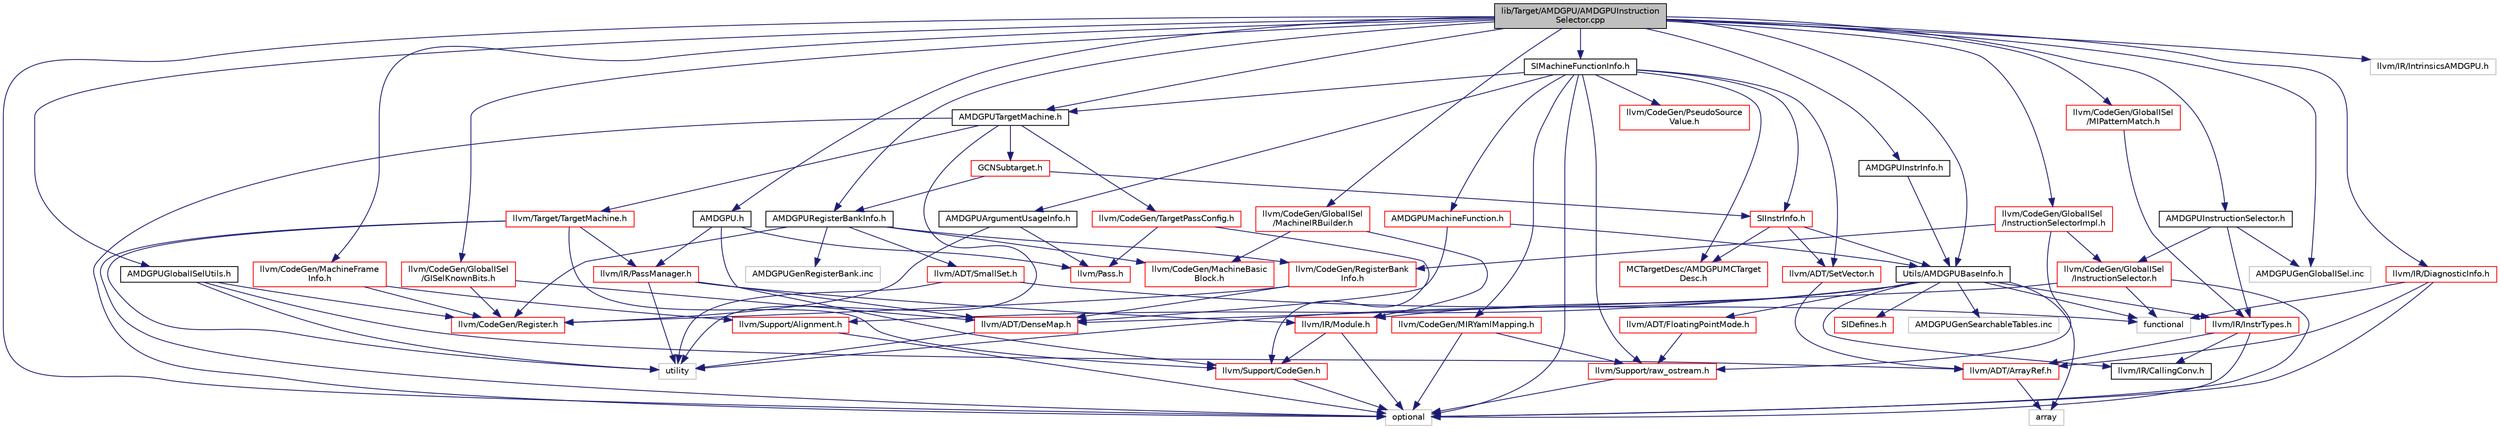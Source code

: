 digraph "lib/Target/AMDGPU/AMDGPUInstructionSelector.cpp"
{
 // LATEX_PDF_SIZE
  bgcolor="transparent";
  edge [fontname="Helvetica",fontsize="10",labelfontname="Helvetica",labelfontsize="10"];
  node [fontname="Helvetica",fontsize="10",shape=record];
  Node1 [label="lib/Target/AMDGPU/AMDGPUInstruction\lSelector.cpp",height=0.2,width=0.4,color="black", fillcolor="grey75", style="filled", fontcolor="black",tooltip=" "];
  Node1 -> Node2 [color="midnightblue",fontsize="10",style="solid",fontname="Helvetica"];
  Node2 [label="AMDGPUInstructionSelector.h",height=0.2,width=0.4,color="black",URL="$AMDGPUInstructionSelector_8h.html",tooltip=" "];
  Node2 -> Node3 [color="midnightblue",fontsize="10",style="solid",fontname="Helvetica"];
  Node3 [label="llvm/CodeGen/GlobalISel\l/InstructionSelector.h",height=0.2,width=0.4,color="red",URL="$InstructionSelector_8h.html",tooltip=" "];
  Node3 -> Node4 [color="midnightblue",fontsize="10",style="solid",fontname="Helvetica"];
  Node4 [label="llvm/ADT/DenseMap.h",height=0.2,width=0.4,color="red",URL="$DenseMap_8h.html",tooltip=" "];
  Node4 -> Node11 [color="midnightblue",fontsize="10",style="solid",fontname="Helvetica"];
  Node11 [label="utility",height=0.2,width=0.4,color="grey75",tooltip=" "];
  Node3 -> Node40 [color="midnightblue",fontsize="10",style="solid",fontname="Helvetica"];
  Node40 [label="functional",height=0.2,width=0.4,color="grey75",tooltip=" "];
  Node3 -> Node46 [color="midnightblue",fontsize="10",style="solid",fontname="Helvetica"];
  Node46 [label="optional",height=0.2,width=0.4,color="grey75",tooltip=" "];
  Node2 -> Node175 [color="midnightblue",fontsize="10",style="solid",fontname="Helvetica"];
  Node175 [label="llvm/IR/InstrTypes.h",height=0.2,width=0.4,color="red",URL="$InstrTypes_8h.html",tooltip=" "];
  Node175 -> Node47 [color="midnightblue",fontsize="10",style="solid",fontname="Helvetica"];
  Node47 [label="llvm/ADT/ArrayRef.h",height=0.2,width=0.4,color="red",URL="$ArrayRef_8h.html",tooltip=" "];
  Node47 -> Node58 [color="midnightblue",fontsize="10",style="solid",fontname="Helvetica"];
  Node58 [label="array",height=0.2,width=0.4,color="grey75",tooltip=" "];
  Node175 -> Node169 [color="midnightblue",fontsize="10",style="solid",fontname="Helvetica"];
  Node169 [label="llvm/IR/CallingConv.h",height=0.2,width=0.4,color="black",URL="$CallingConv_8h.html",tooltip=" "];
  Node175 -> Node46 [color="midnightblue",fontsize="10",style="solid",fontname="Helvetica"];
  Node2 -> Node176 [color="midnightblue",fontsize="10",style="solid",fontname="Helvetica"];
  Node176 [label="AMDGPUGenGlobalISel.inc",height=0.2,width=0.4,color="grey75",tooltip=" "];
  Node1 -> Node177 [color="midnightblue",fontsize="10",style="solid",fontname="Helvetica"];
  Node177 [label="AMDGPU.h",height=0.2,width=0.4,color="black",URL="$AMDGPU_8h.html",tooltip=" "];
  Node177 -> Node178 [color="midnightblue",fontsize="10",style="solid",fontname="Helvetica"];
  Node178 [label="llvm/IR/PassManager.h",height=0.2,width=0.4,color="red",URL="$PassManager_8h.html",tooltip=" "];
  Node178 -> Node4 [color="midnightblue",fontsize="10",style="solid",fontname="Helvetica"];
  Node178 -> Node179 [color="midnightblue",fontsize="10",style="solid",fontname="Helvetica"];
  Node179 [label="llvm/IR/Module.h",height=0.2,width=0.4,color="red",URL="$Module_8h.html",tooltip=" "];
  Node179 -> Node161 [color="midnightblue",fontsize="10",style="solid",fontname="Helvetica"];
  Node161 [label="llvm/Support/CodeGen.h",height=0.2,width=0.4,color="red",URL="$CodeGen_8h.html",tooltip=" "];
  Node161 -> Node46 [color="midnightblue",fontsize="10",style="solid",fontname="Helvetica"];
  Node179 -> Node46 [color="midnightblue",fontsize="10",style="solid",fontname="Helvetica"];
  Node178 -> Node11 [color="midnightblue",fontsize="10",style="solid",fontname="Helvetica"];
  Node177 -> Node197 [color="midnightblue",fontsize="10",style="solid",fontname="Helvetica"];
  Node197 [label="llvm/Pass.h",height=0.2,width=0.4,color="red",URL="$Pass_8h.html",tooltip=" "];
  Node177 -> Node161 [color="midnightblue",fontsize="10",style="solid",fontname="Helvetica"];
  Node1 -> Node204 [color="midnightblue",fontsize="10",style="solid",fontname="Helvetica"];
  Node204 [label="AMDGPUGlobalISelUtils.h",height=0.2,width=0.4,color="black",URL="$AMDGPUGlobalISelUtils_8h.html",tooltip=" "];
  Node204 -> Node47 [color="midnightblue",fontsize="10",style="solid",fontname="Helvetica"];
  Node204 -> Node66 [color="midnightblue",fontsize="10",style="solid",fontname="Helvetica"];
  Node66 [label="llvm/CodeGen/Register.h",height=0.2,width=0.4,color="red",URL="$Register_8h.html",tooltip=" "];
  Node204 -> Node11 [color="midnightblue",fontsize="10",style="solid",fontname="Helvetica"];
  Node1 -> Node205 [color="midnightblue",fontsize="10",style="solid",fontname="Helvetica"];
  Node205 [label="AMDGPUInstrInfo.h",height=0.2,width=0.4,color="black",URL="$AMDGPUInstrInfo_8h.html",tooltip=" "];
  Node205 -> Node206 [color="midnightblue",fontsize="10",style="solid",fontname="Helvetica"];
  Node206 [label="Utils/AMDGPUBaseInfo.h",height=0.2,width=0.4,color="black",URL="$AMDGPUBaseInfo_8h.html",tooltip=" "];
  Node206 -> Node207 [color="midnightblue",fontsize="10",style="solid",fontname="Helvetica"];
  Node207 [label="SIDefines.h",height=0.2,width=0.4,color="red",URL="$SIDefines_8h.html",tooltip=" "];
  Node206 -> Node60 [color="midnightblue",fontsize="10",style="solid",fontname="Helvetica"];
  Node60 [label="llvm/ADT/FloatingPointMode.h",height=0.2,width=0.4,color="red",URL="$FloatingPointMode_8h.html",tooltip=" "];
  Node60 -> Node64 [color="midnightblue",fontsize="10",style="solid",fontname="Helvetica"];
  Node64 [label="llvm/Support/raw_ostream.h",height=0.2,width=0.4,color="red",URL="$raw__ostream_8h.html",tooltip=" "];
  Node64 -> Node46 [color="midnightblue",fontsize="10",style="solid",fontname="Helvetica"];
  Node206 -> Node169 [color="midnightblue",fontsize="10",style="solid",fontname="Helvetica"];
  Node206 -> Node175 [color="midnightblue",fontsize="10",style="solid",fontname="Helvetica"];
  Node206 -> Node179 [color="midnightblue",fontsize="10",style="solid",fontname="Helvetica"];
  Node206 -> Node84 [color="midnightblue",fontsize="10",style="solid",fontname="Helvetica"];
  Node84 [label="llvm/Support/Alignment.h",height=0.2,width=0.4,color="red",URL="$Alignment_8h.html",tooltip=" "];
  Node84 -> Node46 [color="midnightblue",fontsize="10",style="solid",fontname="Helvetica"];
  Node206 -> Node58 [color="midnightblue",fontsize="10",style="solid",fontname="Helvetica"];
  Node206 -> Node40 [color="midnightblue",fontsize="10",style="solid",fontname="Helvetica"];
  Node206 -> Node11 [color="midnightblue",fontsize="10",style="solid",fontname="Helvetica"];
  Node206 -> Node208 [color="midnightblue",fontsize="10",style="solid",fontname="Helvetica"];
  Node208 [label="AMDGPUGenSearchableTables.inc",height=0.2,width=0.4,color="grey75",tooltip=" "];
  Node1 -> Node209 [color="midnightblue",fontsize="10",style="solid",fontname="Helvetica"];
  Node209 [label="AMDGPURegisterBankInfo.h",height=0.2,width=0.4,color="black",URL="$AMDGPURegisterBankInfo_8h.html",tooltip=" "];
  Node209 -> Node107 [color="midnightblue",fontsize="10",style="solid",fontname="Helvetica"];
  Node107 [label="llvm/ADT/SmallSet.h",height=0.2,width=0.4,color="red",URL="$SmallSet_8h.html",tooltip=" "];
  Node107 -> Node40 [color="midnightblue",fontsize="10",style="solid",fontname="Helvetica"];
  Node107 -> Node11 [color="midnightblue",fontsize="10",style="solid",fontname="Helvetica"];
  Node209 -> Node102 [color="midnightblue",fontsize="10",style="solid",fontname="Helvetica"];
  Node102 [label="llvm/CodeGen/MachineBasic\lBlock.h",height=0.2,width=0.4,color="red",URL="$MachineBasicBlock_8h.html",tooltip=" "];
  Node209 -> Node66 [color="midnightblue",fontsize="10",style="solid",fontname="Helvetica"];
  Node209 -> Node210 [color="midnightblue",fontsize="10",style="solid",fontname="Helvetica"];
  Node210 [label="llvm/CodeGen/RegisterBank\lInfo.h",height=0.2,width=0.4,color="red",URL="$RegisterBankInfo_8h.html",tooltip=" "];
  Node210 -> Node4 [color="midnightblue",fontsize="10",style="solid",fontname="Helvetica"];
  Node210 -> Node66 [color="midnightblue",fontsize="10",style="solid",fontname="Helvetica"];
  Node209 -> Node211 [color="midnightblue",fontsize="10",style="solid",fontname="Helvetica"];
  Node211 [label="AMDGPUGenRegisterBank.inc",height=0.2,width=0.4,color="grey75",tooltip=" "];
  Node1 -> Node212 [color="midnightblue",fontsize="10",style="solid",fontname="Helvetica"];
  Node212 [label="AMDGPUTargetMachine.h",height=0.2,width=0.4,color="black",URL="$AMDGPUTargetMachine_8h.html",tooltip=" "];
  Node212 -> Node213 [color="midnightblue",fontsize="10",style="solid",fontname="Helvetica"];
  Node213 [label="GCNSubtarget.h",height=0.2,width=0.4,color="red",URL="$GCNSubtarget_8h.html",tooltip=" "];
  Node213 -> Node209 [color="midnightblue",fontsize="10",style="solid",fontname="Helvetica"];
  Node213 -> Node260 [color="midnightblue",fontsize="10",style="solid",fontname="Helvetica"];
  Node260 [label="SIInstrInfo.h",height=0.2,width=0.4,color="red",URL="$SIInstrInfo_8h.html",tooltip=" "];
  Node260 -> Node263 [color="midnightblue",fontsize="10",style="solid",fontname="Helvetica"];
  Node263 [label="MCTargetDesc/AMDGPUMCTarget\lDesc.h",height=0.2,width=0.4,color="red",URL="$AMDGPUMCTargetDesc_8h.html",tooltip=" "];
  Node260 -> Node206 [color="midnightblue",fontsize="10",style="solid",fontname="Helvetica"];
  Node260 -> Node266 [color="midnightblue",fontsize="10",style="solid",fontname="Helvetica"];
  Node266 [label="llvm/ADT/SetVector.h",height=0.2,width=0.4,color="red",URL="$SetVector_8h.html",tooltip=" "];
  Node266 -> Node47 [color="midnightblue",fontsize="10",style="solid",fontname="Helvetica"];
  Node212 -> Node296 [color="midnightblue",fontsize="10",style="solid",fontname="Helvetica"];
  Node296 [label="llvm/CodeGen/TargetPassConfig.h",height=0.2,width=0.4,color="red",URL="$TargetPassConfig_8h.html",tooltip=" "];
  Node296 -> Node197 [color="midnightblue",fontsize="10",style="solid",fontname="Helvetica"];
  Node296 -> Node161 [color="midnightblue",fontsize="10",style="solid",fontname="Helvetica"];
  Node212 -> Node297 [color="midnightblue",fontsize="10",style="solid",fontname="Helvetica"];
  Node297 [label="llvm/Target/TargetMachine.h",height=0.2,width=0.4,color="red",URL="$Target_2TargetMachine_8h.html",tooltip=" "];
  Node297 -> Node178 [color="midnightblue",fontsize="10",style="solid",fontname="Helvetica"];
  Node297 -> Node161 [color="midnightblue",fontsize="10",style="solid",fontname="Helvetica"];
  Node297 -> Node46 [color="midnightblue",fontsize="10",style="solid",fontname="Helvetica"];
  Node297 -> Node11 [color="midnightblue",fontsize="10",style="solid",fontname="Helvetica"];
  Node212 -> Node46 [color="midnightblue",fontsize="10",style="solid",fontname="Helvetica"];
  Node212 -> Node11 [color="midnightblue",fontsize="10",style="solid",fontname="Helvetica"];
  Node1 -> Node301 [color="midnightblue",fontsize="10",style="solid",fontname="Helvetica"];
  Node301 [label="SIMachineFunctionInfo.h",height=0.2,width=0.4,color="black",URL="$SIMachineFunctionInfo_8h.html",tooltip=" "];
  Node301 -> Node259 [color="midnightblue",fontsize="10",style="solid",fontname="Helvetica"];
  Node259 [label="AMDGPUArgumentUsageInfo.h",height=0.2,width=0.4,color="black",URL="$AMDGPUArgumentUsageInfo_8h.html",tooltip=" "];
  Node259 -> Node66 [color="midnightblue",fontsize="10",style="solid",fontname="Helvetica"];
  Node259 -> Node197 [color="midnightblue",fontsize="10",style="solid",fontname="Helvetica"];
  Node301 -> Node302 [color="midnightblue",fontsize="10",style="solid",fontname="Helvetica"];
  Node302 [label="AMDGPUMachineFunction.h",height=0.2,width=0.4,color="red",URL="$AMDGPUMachineFunction_8h.html",tooltip=" "];
  Node302 -> Node206 [color="midnightblue",fontsize="10",style="solid",fontname="Helvetica"];
  Node302 -> Node4 [color="midnightblue",fontsize="10",style="solid",fontname="Helvetica"];
  Node301 -> Node212 [color="midnightblue",fontsize="10",style="solid",fontname="Helvetica"];
  Node301 -> Node263 [color="midnightblue",fontsize="10",style="solid",fontname="Helvetica"];
  Node301 -> Node260 [color="midnightblue",fontsize="10",style="solid",fontname="Helvetica"];
  Node301 -> Node266 [color="midnightblue",fontsize="10",style="solid",fontname="Helvetica"];
  Node301 -> Node303 [color="midnightblue",fontsize="10",style="solid",fontname="Helvetica"];
  Node303 [label="llvm/CodeGen/MIRYamlMapping.h",height=0.2,width=0.4,color="red",URL="$MIRYamlMapping_8h.html",tooltip=" "];
  Node303 -> Node64 [color="midnightblue",fontsize="10",style="solid",fontname="Helvetica"];
  Node303 -> Node46 [color="midnightblue",fontsize="10",style="solid",fontname="Helvetica"];
  Node301 -> Node112 [color="midnightblue",fontsize="10",style="solid",fontname="Helvetica"];
  Node112 [label="llvm/CodeGen/PseudoSource\lValue.h",height=0.2,width=0.4,color="red",URL="$PseudoSourceValue_8h.html",tooltip=" "];
  Node301 -> Node64 [color="midnightblue",fontsize="10",style="solid",fontname="Helvetica"];
  Node301 -> Node46 [color="midnightblue",fontsize="10",style="solid",fontname="Helvetica"];
  Node1 -> Node206 [color="midnightblue",fontsize="10",style="solid",fontname="Helvetica"];
  Node1 -> Node310 [color="midnightblue",fontsize="10",style="solid",fontname="Helvetica"];
  Node310 [label="llvm/CodeGen/GlobalISel\l/GISelKnownBits.h",height=0.2,width=0.4,color="red",URL="$GISelKnownBits_8h.html",tooltip=" "];
  Node310 -> Node4 [color="midnightblue",fontsize="10",style="solid",fontname="Helvetica"];
  Node310 -> Node66 [color="midnightblue",fontsize="10",style="solid",fontname="Helvetica"];
  Node1 -> Node314 [color="midnightblue",fontsize="10",style="solid",fontname="Helvetica"];
  Node314 [label="llvm/CodeGen/GlobalISel\l/InstructionSelectorImpl.h",height=0.2,width=0.4,color="red",URL="$InstructionSelectorImpl_8h.html",tooltip=" "];
  Node314 -> Node3 [color="midnightblue",fontsize="10",style="solid",fontname="Helvetica"];
  Node314 -> Node210 [color="midnightblue",fontsize="10",style="solid",fontname="Helvetica"];
  Node314 -> Node64 [color="midnightblue",fontsize="10",style="solid",fontname="Helvetica"];
  Node1 -> Node316 [color="midnightblue",fontsize="10",style="solid",fontname="Helvetica"];
  Node316 [label="llvm/CodeGen/GlobalISel\l/MIPatternMatch.h",height=0.2,width=0.4,color="red",URL="$MIPatternMatch_8h.html",tooltip=" "];
  Node316 -> Node175 [color="midnightblue",fontsize="10",style="solid",fontname="Helvetica"];
  Node1 -> Node317 [color="midnightblue",fontsize="10",style="solid",fontname="Helvetica"];
  Node317 [label="llvm/CodeGen/GlobalISel\l/MachineIRBuilder.h",height=0.2,width=0.4,color="red",URL="$MachineIRBuilder_8h.html",tooltip=" "];
  Node317 -> Node102 [color="midnightblue",fontsize="10",style="solid",fontname="Helvetica"];
  Node317 -> Node179 [color="midnightblue",fontsize="10",style="solid",fontname="Helvetica"];
  Node1 -> Node318 [color="midnightblue",fontsize="10",style="solid",fontname="Helvetica"];
  Node318 [label="llvm/CodeGen/MachineFrame\lInfo.h",height=0.2,width=0.4,color="red",URL="$MachineFrameInfo_8h.html",tooltip=" "];
  Node318 -> Node66 [color="midnightblue",fontsize="10",style="solid",fontname="Helvetica"];
  Node318 -> Node84 [color="midnightblue",fontsize="10",style="solid",fontname="Helvetica"];
  Node1 -> Node319 [color="midnightblue",fontsize="10",style="solid",fontname="Helvetica"];
  Node319 [label="llvm/IR/DiagnosticInfo.h",height=0.2,width=0.4,color="red",URL="$DiagnosticInfo_8h.html",tooltip=" "];
  Node319 -> Node47 [color="midnightblue",fontsize="10",style="solid",fontname="Helvetica"];
  Node319 -> Node40 [color="midnightblue",fontsize="10",style="solid",fontname="Helvetica"];
  Node319 -> Node46 [color="midnightblue",fontsize="10",style="solid",fontname="Helvetica"];
  Node1 -> Node320 [color="midnightblue",fontsize="10",style="solid",fontname="Helvetica"];
  Node320 [label="llvm/IR/IntrinsicsAMDGPU.h",height=0.2,width=0.4,color="grey75",tooltip=" "];
  Node1 -> Node46 [color="midnightblue",fontsize="10",style="solid",fontname="Helvetica"];
  Node1 -> Node176 [color="midnightblue",fontsize="10",style="solid",fontname="Helvetica"];
}
